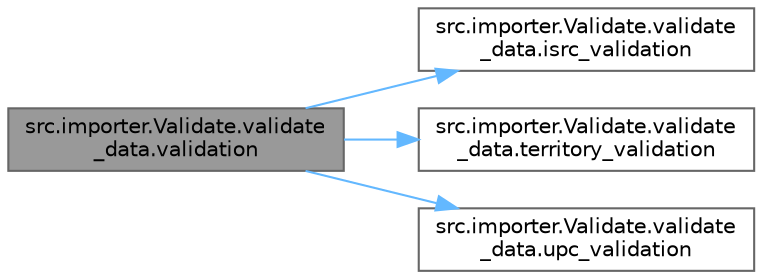 digraph "src.importer.Validate.validate_data.validation"
{
 // LATEX_PDF_SIZE
  bgcolor="transparent";
  edge [fontname=Helvetica,fontsize=10,labelfontname=Helvetica,labelfontsize=10];
  node [fontname=Helvetica,fontsize=10,shape=box,height=0.2,width=0.4];
  rankdir="LR";
  Node1 [id="Node000001",label="src.importer.Validate.validate\l_data.validation",height=0.2,width=0.4,color="gray40", fillcolor="grey60", style="filled", fontcolor="black",tooltip=" "];
  Node1 -> Node2 [id="edge1_Node000001_Node000002",color="steelblue1",style="solid",tooltip=" "];
  Node2 [id="Node000002",label="src.importer.Validate.validate\l_data.isrc_validation",height=0.2,width=0.4,color="grey40", fillcolor="white", style="filled",URL="$classsrc_1_1importer_1_1_validate_1_1validate__data.html#a1f9599df0a320892407b69d33f10e059",tooltip=" "];
  Node1 -> Node3 [id="edge2_Node000001_Node000003",color="steelblue1",style="solid",tooltip=" "];
  Node3 [id="Node000003",label="src.importer.Validate.validate\l_data.territory_validation",height=0.2,width=0.4,color="grey40", fillcolor="white", style="filled",URL="$classsrc_1_1importer_1_1_validate_1_1validate__data.html#ad386fb460f1b0dd8a03f3e6b5707eb6a",tooltip=" "];
  Node1 -> Node4 [id="edge3_Node000001_Node000004",color="steelblue1",style="solid",tooltip=" "];
  Node4 [id="Node000004",label="src.importer.Validate.validate\l_data.upc_validation",height=0.2,width=0.4,color="grey40", fillcolor="white", style="filled",URL="$classsrc_1_1importer_1_1_validate_1_1validate__data.html#af472b34f4438edec2d71ecfdcd71d2a8",tooltip=" "];
}
